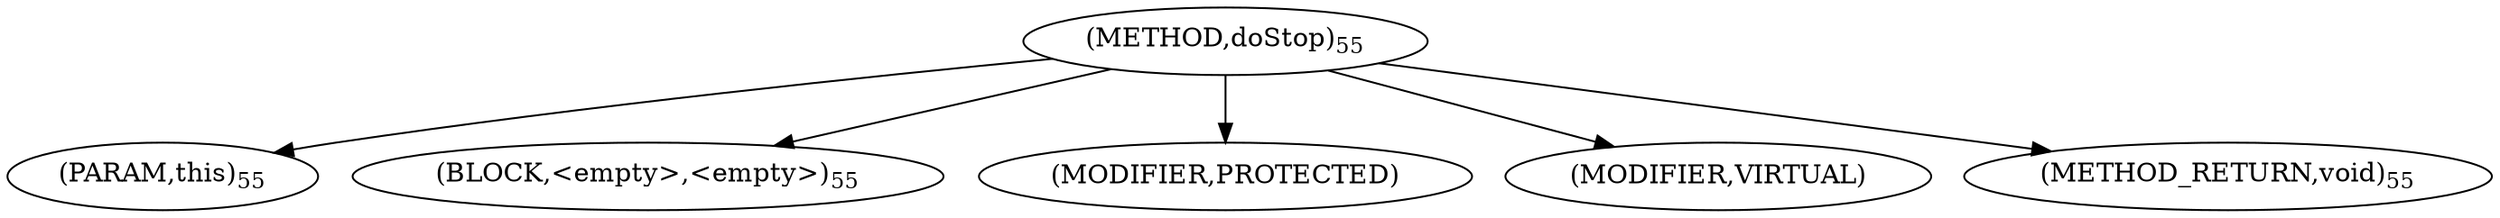 digraph "doStop" {  
"78" [label = <(METHOD,doStop)<SUB>55</SUB>> ]
"79" [label = <(PARAM,this)<SUB>55</SUB>> ]
"80" [label = <(BLOCK,&lt;empty&gt;,&lt;empty&gt;)<SUB>55</SUB>> ]
"81" [label = <(MODIFIER,PROTECTED)> ]
"82" [label = <(MODIFIER,VIRTUAL)> ]
"83" [label = <(METHOD_RETURN,void)<SUB>55</SUB>> ]
  "78" -> "79" 
  "78" -> "80" 
  "78" -> "81" 
  "78" -> "82" 
  "78" -> "83" 
}
